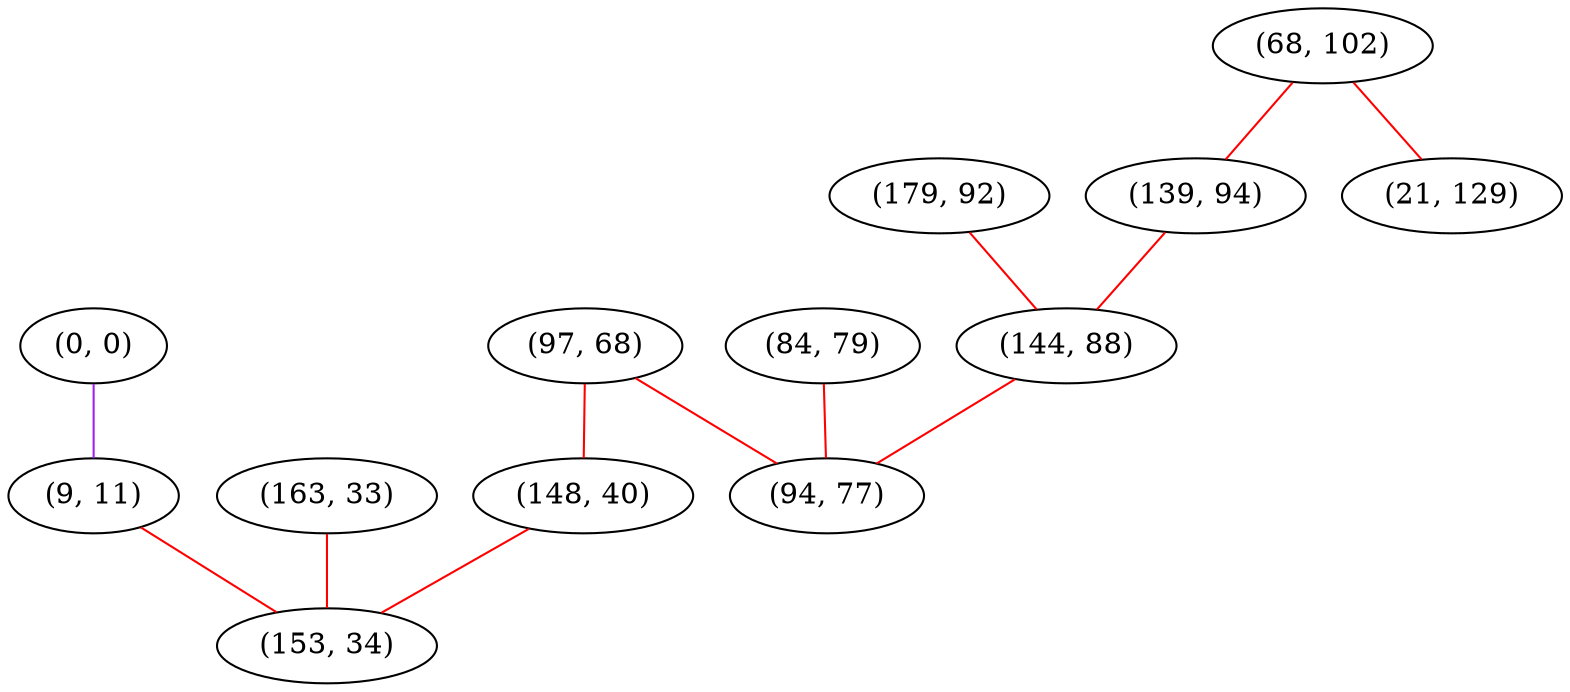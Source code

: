 graph "" {
"(0, 0)";
"(179, 92)";
"(68, 102)";
"(139, 94)";
"(21, 129)";
"(163, 33)";
"(97, 68)";
"(9, 11)";
"(148, 40)";
"(153, 34)";
"(84, 79)";
"(144, 88)";
"(94, 77)";
"(0, 0)" -- "(9, 11)"  [color=purple, key=0, weight=4];
"(179, 92)" -- "(144, 88)"  [color=red, key=0, weight=1];
"(68, 102)" -- "(21, 129)"  [color=red, key=0, weight=1];
"(68, 102)" -- "(139, 94)"  [color=red, key=0, weight=1];
"(139, 94)" -- "(144, 88)"  [color=red, key=0, weight=1];
"(163, 33)" -- "(153, 34)"  [color=red, key=0, weight=1];
"(97, 68)" -- "(94, 77)"  [color=red, key=0, weight=1];
"(97, 68)" -- "(148, 40)"  [color=red, key=0, weight=1];
"(9, 11)" -- "(153, 34)"  [color=red, key=0, weight=1];
"(148, 40)" -- "(153, 34)"  [color=red, key=0, weight=1];
"(84, 79)" -- "(94, 77)"  [color=red, key=0, weight=1];
"(144, 88)" -- "(94, 77)"  [color=red, key=0, weight=1];
}
